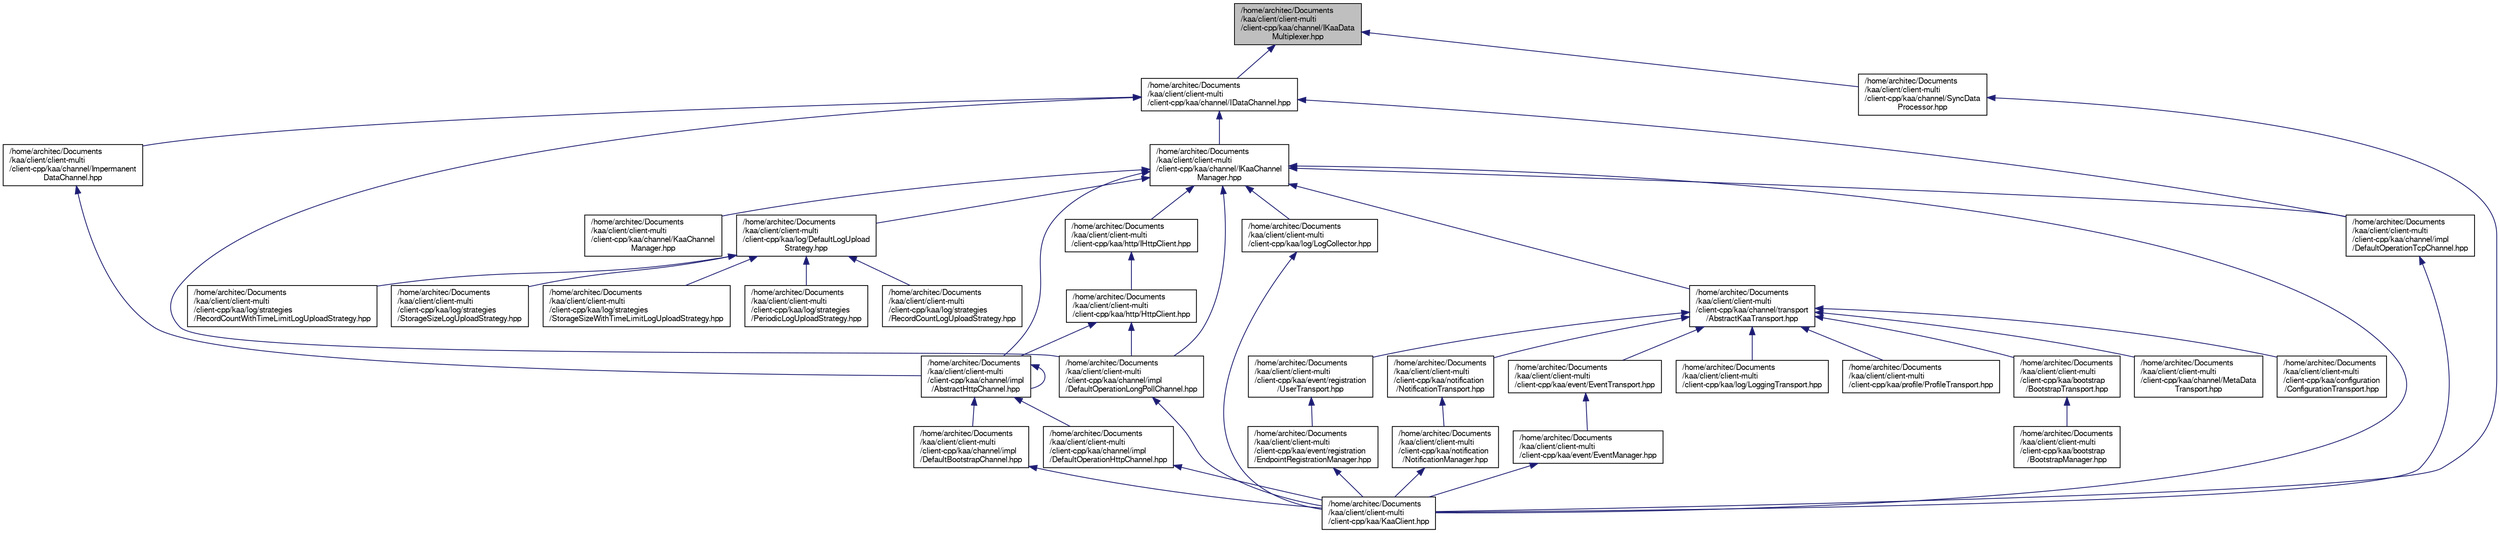 digraph "/home/architec/Documents/kaa/client/client-multi/client-cpp/kaa/channel/IKaaDataMultiplexer.hpp"
{
  bgcolor="transparent";
  edge [fontname="FreeSans",fontsize="10",labelfontname="FreeSans",labelfontsize="10"];
  node [fontname="FreeSans",fontsize="10",shape=record];
  Node1 [label="/home/architec/Documents\l/kaa/client/client-multi\l/client-cpp/kaa/channel/IKaaData\lMultiplexer.hpp",height=0.2,width=0.4,color="black", fillcolor="grey75", style="filled" fontcolor="black"];
  Node1 -> Node2 [dir="back",color="midnightblue",fontsize="10",style="solid",fontname="FreeSans"];
  Node2 [label="/home/architec/Documents\l/kaa/client/client-multi\l/client-cpp/kaa/channel/IDataChannel.hpp",height=0.2,width=0.4,color="black",URL="$IDataChannel_8hpp.html"];
  Node2 -> Node3 [dir="back",color="midnightblue",fontsize="10",style="solid",fontname="FreeSans"];
  Node3 [label="/home/architec/Documents\l/kaa/client/client-multi\l/client-cpp/kaa/channel/IKaaChannel\lManager.hpp",height=0.2,width=0.4,color="black",URL="$IKaaChannelManager_8hpp.html"];
  Node3 -> Node4 [dir="back",color="midnightblue",fontsize="10",style="solid",fontname="FreeSans"];
  Node4 [label="/home/architec/Documents\l/kaa/client/client-multi\l/client-cpp/kaa/channel/transport\l/AbstractKaaTransport.hpp",height=0.2,width=0.4,color="black",URL="$AbstractKaaTransport_8hpp.html"];
  Node4 -> Node5 [dir="back",color="midnightblue",fontsize="10",style="solid",fontname="FreeSans"];
  Node5 [label="/home/architec/Documents\l/kaa/client/client-multi\l/client-cpp/kaa/bootstrap\l/BootstrapTransport.hpp",height=0.2,width=0.4,color="black",URL="$BootstrapTransport_8hpp.html"];
  Node5 -> Node6 [dir="back",color="midnightblue",fontsize="10",style="solid",fontname="FreeSans"];
  Node6 [label="/home/architec/Documents\l/kaa/client/client-multi\l/client-cpp/kaa/bootstrap\l/BootstrapManager.hpp",height=0.2,width=0.4,color="black",URL="$BootstrapManager_8hpp.html"];
  Node4 -> Node7 [dir="back",color="midnightblue",fontsize="10",style="solid",fontname="FreeSans"];
  Node7 [label="/home/architec/Documents\l/kaa/client/client-multi\l/client-cpp/kaa/channel/MetaData\lTransport.hpp",height=0.2,width=0.4,color="black",URL="$MetaDataTransport_8hpp.html"];
  Node4 -> Node8 [dir="back",color="midnightblue",fontsize="10",style="solid",fontname="FreeSans"];
  Node8 [label="/home/architec/Documents\l/kaa/client/client-multi\l/client-cpp/kaa/configuration\l/ConfigurationTransport.hpp",height=0.2,width=0.4,color="black",URL="$ConfigurationTransport_8hpp.html"];
  Node4 -> Node9 [dir="back",color="midnightblue",fontsize="10",style="solid",fontname="FreeSans"];
  Node9 [label="/home/architec/Documents\l/kaa/client/client-multi\l/client-cpp/kaa/event/EventTransport.hpp",height=0.2,width=0.4,color="black",URL="$EventTransport_8hpp.html"];
  Node9 -> Node10 [dir="back",color="midnightblue",fontsize="10",style="solid",fontname="FreeSans"];
  Node10 [label="/home/architec/Documents\l/kaa/client/client-multi\l/client-cpp/kaa/event/EventManager.hpp",height=0.2,width=0.4,color="black",URL="$EventManager_8hpp.html"];
  Node10 -> Node11 [dir="back",color="midnightblue",fontsize="10",style="solid",fontname="FreeSans"];
  Node11 [label="/home/architec/Documents\l/kaa/client/client-multi\l/client-cpp/kaa/KaaClient.hpp",height=0.2,width=0.4,color="black",URL="$KaaClient_8hpp.html"];
  Node4 -> Node12 [dir="back",color="midnightblue",fontsize="10",style="solid",fontname="FreeSans"];
  Node12 [label="/home/architec/Documents\l/kaa/client/client-multi\l/client-cpp/kaa/event/registration\l/UserTransport.hpp",height=0.2,width=0.4,color="black",URL="$UserTransport_8hpp.html"];
  Node12 -> Node13 [dir="back",color="midnightblue",fontsize="10",style="solid",fontname="FreeSans"];
  Node13 [label="/home/architec/Documents\l/kaa/client/client-multi\l/client-cpp/kaa/event/registration\l/EndpointRegistrationManager.hpp",height=0.2,width=0.4,color="black",URL="$EndpointRegistrationManager_8hpp.html"];
  Node13 -> Node11 [dir="back",color="midnightblue",fontsize="10",style="solid",fontname="FreeSans"];
  Node4 -> Node14 [dir="back",color="midnightblue",fontsize="10",style="solid",fontname="FreeSans"];
  Node14 [label="/home/architec/Documents\l/kaa/client/client-multi\l/client-cpp/kaa/notification\l/NotificationTransport.hpp",height=0.2,width=0.4,color="black",URL="$NotificationTransport_8hpp.html"];
  Node14 -> Node15 [dir="back",color="midnightblue",fontsize="10",style="solid",fontname="FreeSans"];
  Node15 [label="/home/architec/Documents\l/kaa/client/client-multi\l/client-cpp/kaa/notification\l/NotificationManager.hpp",height=0.2,width=0.4,color="black",URL="$NotificationManager_8hpp.html"];
  Node15 -> Node11 [dir="back",color="midnightblue",fontsize="10",style="solid",fontname="FreeSans"];
  Node4 -> Node16 [dir="back",color="midnightblue",fontsize="10",style="solid",fontname="FreeSans"];
  Node16 [label="/home/architec/Documents\l/kaa/client/client-multi\l/client-cpp/kaa/log/LoggingTransport.hpp",height=0.2,width=0.4,color="black",URL="$LoggingTransport_8hpp.html"];
  Node4 -> Node17 [dir="back",color="midnightblue",fontsize="10",style="solid",fontname="FreeSans"];
  Node17 [label="/home/architec/Documents\l/kaa/client/client-multi\l/client-cpp/kaa/profile/ProfileTransport.hpp",height=0.2,width=0.4,color="black",URL="$ProfileTransport_8hpp.html"];
  Node3 -> Node18 [dir="back",color="midnightblue",fontsize="10",style="solid",fontname="FreeSans"];
  Node18 [label="/home/architec/Documents\l/kaa/client/client-multi\l/client-cpp/kaa/http/IHttpClient.hpp",height=0.2,width=0.4,color="black",URL="$IHttpClient_8hpp.html"];
  Node18 -> Node19 [dir="back",color="midnightblue",fontsize="10",style="solid",fontname="FreeSans"];
  Node19 [label="/home/architec/Documents\l/kaa/client/client-multi\l/client-cpp/kaa/http/HttpClient.hpp",height=0.2,width=0.4,color="black",URL="$HttpClient_8hpp.html"];
  Node19 -> Node20 [dir="back",color="midnightblue",fontsize="10",style="solid",fontname="FreeSans"];
  Node20 [label="/home/architec/Documents\l/kaa/client/client-multi\l/client-cpp/kaa/channel/impl\l/AbstractHttpChannel.hpp",height=0.2,width=0.4,color="black",URL="$AbstractHttpChannel_8hpp.html"];
  Node20 -> Node20 [dir="back",color="midnightblue",fontsize="10",style="solid",fontname="FreeSans"];
  Node20 -> Node21 [dir="back",color="midnightblue",fontsize="10",style="solid",fontname="FreeSans"];
  Node21 [label="/home/architec/Documents\l/kaa/client/client-multi\l/client-cpp/kaa/channel/impl\l/DefaultBootstrapChannel.hpp",height=0.2,width=0.4,color="black",URL="$DefaultBootstrapChannel_8hpp.html"];
  Node21 -> Node11 [dir="back",color="midnightblue",fontsize="10",style="solid",fontname="FreeSans"];
  Node20 -> Node22 [dir="back",color="midnightblue",fontsize="10",style="solid",fontname="FreeSans"];
  Node22 [label="/home/architec/Documents\l/kaa/client/client-multi\l/client-cpp/kaa/channel/impl\l/DefaultOperationHttpChannel.hpp",height=0.2,width=0.4,color="black",URL="$DefaultOperationHttpChannel_8hpp.html"];
  Node22 -> Node11 [dir="back",color="midnightblue",fontsize="10",style="solid",fontname="FreeSans"];
  Node19 -> Node23 [dir="back",color="midnightblue",fontsize="10",style="solid",fontname="FreeSans"];
  Node23 [label="/home/architec/Documents\l/kaa/client/client-multi\l/client-cpp/kaa/channel/impl\l/DefaultOperationLongPollChannel.hpp",height=0.2,width=0.4,color="black",URL="$DefaultOperationLongPollChannel_8hpp.html"];
  Node23 -> Node11 [dir="back",color="midnightblue",fontsize="10",style="solid",fontname="FreeSans"];
  Node3 -> Node20 [dir="back",color="midnightblue",fontsize="10",style="solid",fontname="FreeSans"];
  Node3 -> Node23 [dir="back",color="midnightblue",fontsize="10",style="solid",fontname="FreeSans"];
  Node3 -> Node24 [dir="back",color="midnightblue",fontsize="10",style="solid",fontname="FreeSans"];
  Node24 [label="/home/architec/Documents\l/kaa/client/client-multi\l/client-cpp/kaa/channel/impl\l/DefaultOperationTcpChannel.hpp",height=0.2,width=0.4,color="black",URL="$DefaultOperationTcpChannel_8hpp.html"];
  Node24 -> Node11 [dir="back",color="midnightblue",fontsize="10",style="solid",fontname="FreeSans"];
  Node3 -> Node25 [dir="back",color="midnightblue",fontsize="10",style="solid",fontname="FreeSans"];
  Node25 [label="/home/architec/Documents\l/kaa/client/client-multi\l/client-cpp/kaa/channel/KaaChannel\lManager.hpp",height=0.2,width=0.4,color="black",URL="$KaaChannelManager_8hpp.html"];
  Node3 -> Node11 [dir="back",color="midnightblue",fontsize="10",style="solid",fontname="FreeSans"];
  Node3 -> Node26 [dir="back",color="midnightblue",fontsize="10",style="solid",fontname="FreeSans"];
  Node26 [label="/home/architec/Documents\l/kaa/client/client-multi\l/client-cpp/kaa/log/LogCollector.hpp",height=0.2,width=0.4,color="black",URL="$LogCollector_8hpp.html"];
  Node26 -> Node11 [dir="back",color="midnightblue",fontsize="10",style="solid",fontname="FreeSans"];
  Node3 -> Node27 [dir="back",color="midnightblue",fontsize="10",style="solid",fontname="FreeSans"];
  Node27 [label="/home/architec/Documents\l/kaa/client/client-multi\l/client-cpp/kaa/log/DefaultLogUpload\lStrategy.hpp",height=0.2,width=0.4,color="black",URL="$DefaultLogUploadStrategy_8hpp.html"];
  Node27 -> Node28 [dir="back",color="midnightblue",fontsize="10",style="solid",fontname="FreeSans"];
  Node28 [label="/home/architec/Documents\l/kaa/client/client-multi\l/client-cpp/kaa/log/strategies\l/PeriodicLogUploadStrategy.hpp",height=0.2,width=0.4,color="black",URL="$PeriodicLogUploadStrategy_8hpp.html"];
  Node27 -> Node29 [dir="back",color="midnightblue",fontsize="10",style="solid",fontname="FreeSans"];
  Node29 [label="/home/architec/Documents\l/kaa/client/client-multi\l/client-cpp/kaa/log/strategies\l/RecordCountLogUploadStrategy.hpp",height=0.2,width=0.4,color="black",URL="$RecordCountLogUploadStrategy_8hpp.html"];
  Node27 -> Node30 [dir="back",color="midnightblue",fontsize="10",style="solid",fontname="FreeSans"];
  Node30 [label="/home/architec/Documents\l/kaa/client/client-multi\l/client-cpp/kaa/log/strategies\l/RecordCountWithTimeLimitLogUploadStrategy.hpp",height=0.2,width=0.4,color="black",URL="$RecordCountWithTimeLimitLogUploadStrategy_8hpp.html"];
  Node27 -> Node31 [dir="back",color="midnightblue",fontsize="10",style="solid",fontname="FreeSans"];
  Node31 [label="/home/architec/Documents\l/kaa/client/client-multi\l/client-cpp/kaa/log/strategies\l/StorageSizeLogUploadStrategy.hpp",height=0.2,width=0.4,color="black",URL="$StorageSizeLogUploadStrategy_8hpp.html"];
  Node27 -> Node32 [dir="back",color="midnightblue",fontsize="10",style="solid",fontname="FreeSans"];
  Node32 [label="/home/architec/Documents\l/kaa/client/client-multi\l/client-cpp/kaa/log/strategies\l/StorageSizeWithTimeLimitLogUploadStrategy.hpp",height=0.2,width=0.4,color="black",URL="$StorageSizeWithTimeLimitLogUploadStrategy_8hpp.html"];
  Node2 -> Node33 [dir="back",color="midnightblue",fontsize="10",style="solid",fontname="FreeSans"];
  Node33 [label="/home/architec/Documents\l/kaa/client/client-multi\l/client-cpp/kaa/channel/Impermanent\lDataChannel.hpp",height=0.2,width=0.4,color="black",URL="$ImpermanentDataChannel_8hpp.html"];
  Node33 -> Node20 [dir="back",color="midnightblue",fontsize="10",style="solid",fontname="FreeSans"];
  Node2 -> Node23 [dir="back",color="midnightblue",fontsize="10",style="solid",fontname="FreeSans"];
  Node2 -> Node24 [dir="back",color="midnightblue",fontsize="10",style="solid",fontname="FreeSans"];
  Node1 -> Node34 [dir="back",color="midnightblue",fontsize="10",style="solid",fontname="FreeSans"];
  Node34 [label="/home/architec/Documents\l/kaa/client/client-multi\l/client-cpp/kaa/channel/SyncData\lProcessor.hpp",height=0.2,width=0.4,color="black",URL="$SyncDataProcessor_8hpp.html"];
  Node34 -> Node11 [dir="back",color="midnightblue",fontsize="10",style="solid",fontname="FreeSans"];
}
